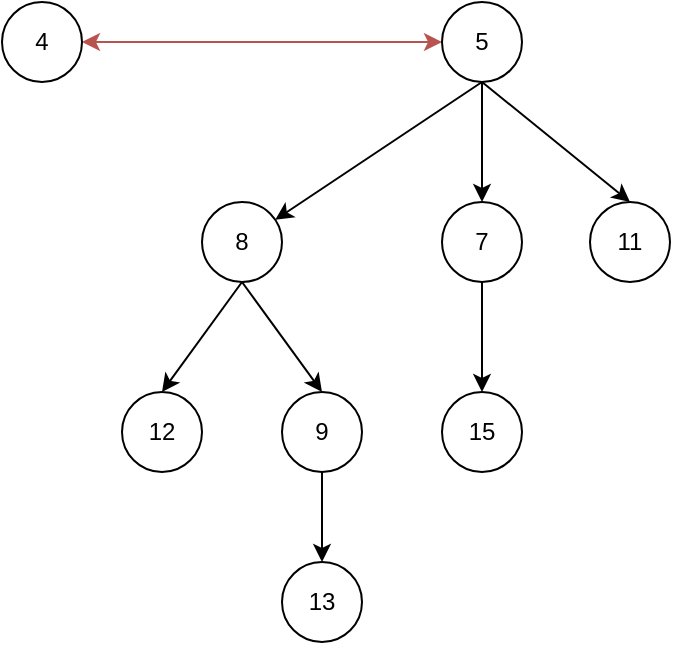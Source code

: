 <mxfile version="21.7.5" type="github">
  <diagram name="第 1 页" id="W6Fj_rsfh2s28kM5z5f6">
    <mxGraphModel dx="724" dy="401" grid="1" gridSize="10" guides="1" tooltips="1" connect="1" arrows="1" fold="1" page="1" pageScale="1" pageWidth="827" pageHeight="1169" math="0" shadow="0">
      <root>
        <mxCell id="0" />
        <mxCell id="1" parent="0" />
        <mxCell id="ujbZRinPxCOq5WzfvrQW-4" value="13" style="ellipse;whiteSpace=wrap;html=1;aspect=fixed;" vertex="1" parent="1">
          <mxGeometry x="240" y="670" width="40" height="40" as="geometry" />
        </mxCell>
        <mxCell id="ujbZRinPxCOq5WzfvrQW-7" style="rounded=0;orthogonalLoop=1;jettySize=auto;html=1;exitX=0.5;exitY=1;exitDx=0;exitDy=0;entryX=0.5;entryY=0;entryDx=0;entryDy=0;" edge="1" parent="1" source="ujbZRinPxCOq5WzfvrQW-6" target="ujbZRinPxCOq5WzfvrQW-4">
          <mxGeometry relative="1" as="geometry" />
        </mxCell>
        <mxCell id="ujbZRinPxCOq5WzfvrQW-6" value="9" style="ellipse;whiteSpace=wrap;html=1;aspect=fixed;" vertex="1" parent="1">
          <mxGeometry x="240" y="585" width="40" height="40" as="geometry" />
        </mxCell>
        <mxCell id="ujbZRinPxCOq5WzfvrQW-11" style="rounded=0;orthogonalLoop=1;jettySize=auto;html=1;exitX=0.5;exitY=1;exitDx=0;exitDy=0;entryX=0.5;entryY=0;entryDx=0;entryDy=0;" edge="1" parent="1" source="ujbZRinPxCOq5WzfvrQW-9" target="ujbZRinPxCOq5WzfvrQW-10">
          <mxGeometry relative="1" as="geometry" />
        </mxCell>
        <mxCell id="ujbZRinPxCOq5WzfvrQW-15" style="rounded=0;orthogonalLoop=1;jettySize=auto;html=1;exitX=0.5;exitY=1;exitDx=0;exitDy=0;entryX=0.5;entryY=0;entryDx=0;entryDy=0;" edge="1" parent="1" source="ujbZRinPxCOq5WzfvrQW-9" target="ujbZRinPxCOq5WzfvrQW-12">
          <mxGeometry relative="1" as="geometry" />
        </mxCell>
        <mxCell id="ujbZRinPxCOq5WzfvrQW-34" style="rounded=0;orthogonalLoop=1;jettySize=auto;html=1;exitX=0.5;exitY=1;exitDx=0;exitDy=0;" edge="1" parent="1" source="ujbZRinPxCOq5WzfvrQW-9" target="ujbZRinPxCOq5WzfvrQW-19">
          <mxGeometry relative="1" as="geometry" />
        </mxCell>
        <mxCell id="ujbZRinPxCOq5WzfvrQW-35" style="rounded=0;orthogonalLoop=1;jettySize=auto;html=1;exitX=0;exitY=0.5;exitDx=0;exitDy=0;entryX=1;entryY=0.5;entryDx=0;entryDy=0;startArrow=classic;startFill=1;fillColor=#f8cecc;strokeColor=#b85450;" edge="1" parent="1" source="ujbZRinPxCOq5WzfvrQW-9" target="ujbZRinPxCOq5WzfvrQW-23">
          <mxGeometry relative="1" as="geometry" />
        </mxCell>
        <mxCell id="ujbZRinPxCOq5WzfvrQW-9" value="5" style="ellipse;whiteSpace=wrap;html=1;aspect=fixed;" vertex="1" parent="1">
          <mxGeometry x="320" y="390" width="40" height="40" as="geometry" />
        </mxCell>
        <mxCell id="ujbZRinPxCOq5WzfvrQW-10" value="11" style="ellipse;whiteSpace=wrap;html=1;aspect=fixed;" vertex="1" parent="1">
          <mxGeometry x="394" y="490" width="40" height="40" as="geometry" />
        </mxCell>
        <mxCell id="ujbZRinPxCOq5WzfvrQW-14" style="rounded=0;orthogonalLoop=1;jettySize=auto;html=1;exitX=0.5;exitY=1;exitDx=0;exitDy=0;" edge="1" parent="1" source="ujbZRinPxCOq5WzfvrQW-12" target="ujbZRinPxCOq5WzfvrQW-13">
          <mxGeometry relative="1" as="geometry" />
        </mxCell>
        <mxCell id="ujbZRinPxCOq5WzfvrQW-12" value="7" style="ellipse;whiteSpace=wrap;html=1;aspect=fixed;" vertex="1" parent="1">
          <mxGeometry x="320" y="490" width="40" height="40" as="geometry" />
        </mxCell>
        <mxCell id="ujbZRinPxCOq5WzfvrQW-13" value="15" style="ellipse;whiteSpace=wrap;html=1;aspect=fixed;" vertex="1" parent="1">
          <mxGeometry x="320" y="585" width="40" height="40" as="geometry" />
        </mxCell>
        <mxCell id="ujbZRinPxCOq5WzfvrQW-21" style="rounded=0;orthogonalLoop=1;jettySize=auto;html=1;exitX=0.5;exitY=1;exitDx=0;exitDy=0;entryX=0.5;entryY=0;entryDx=0;entryDy=0;" edge="1" parent="1" source="ujbZRinPxCOq5WzfvrQW-19" target="ujbZRinPxCOq5WzfvrQW-20">
          <mxGeometry relative="1" as="geometry" />
        </mxCell>
        <mxCell id="ujbZRinPxCOq5WzfvrQW-33" style="rounded=0;orthogonalLoop=1;jettySize=auto;html=1;exitX=0.5;exitY=1;exitDx=0;exitDy=0;entryX=0.5;entryY=0;entryDx=0;entryDy=0;" edge="1" parent="1" source="ujbZRinPxCOq5WzfvrQW-19" target="ujbZRinPxCOq5WzfvrQW-6">
          <mxGeometry relative="1" as="geometry" />
        </mxCell>
        <mxCell id="ujbZRinPxCOq5WzfvrQW-19" value="8" style="ellipse;whiteSpace=wrap;html=1;aspect=fixed;" vertex="1" parent="1">
          <mxGeometry x="200" y="490" width="40" height="40" as="geometry" />
        </mxCell>
        <mxCell id="ujbZRinPxCOq5WzfvrQW-20" value="12" style="ellipse;whiteSpace=wrap;html=1;aspect=fixed;" vertex="1" parent="1">
          <mxGeometry x="160" y="585" width="40" height="40" as="geometry" />
        </mxCell>
        <mxCell id="ujbZRinPxCOq5WzfvrQW-23" value="4" style="ellipse;whiteSpace=wrap;html=1;aspect=fixed;" vertex="1" parent="1">
          <mxGeometry x="100" y="390" width="40" height="40" as="geometry" />
        </mxCell>
      </root>
    </mxGraphModel>
  </diagram>
</mxfile>
